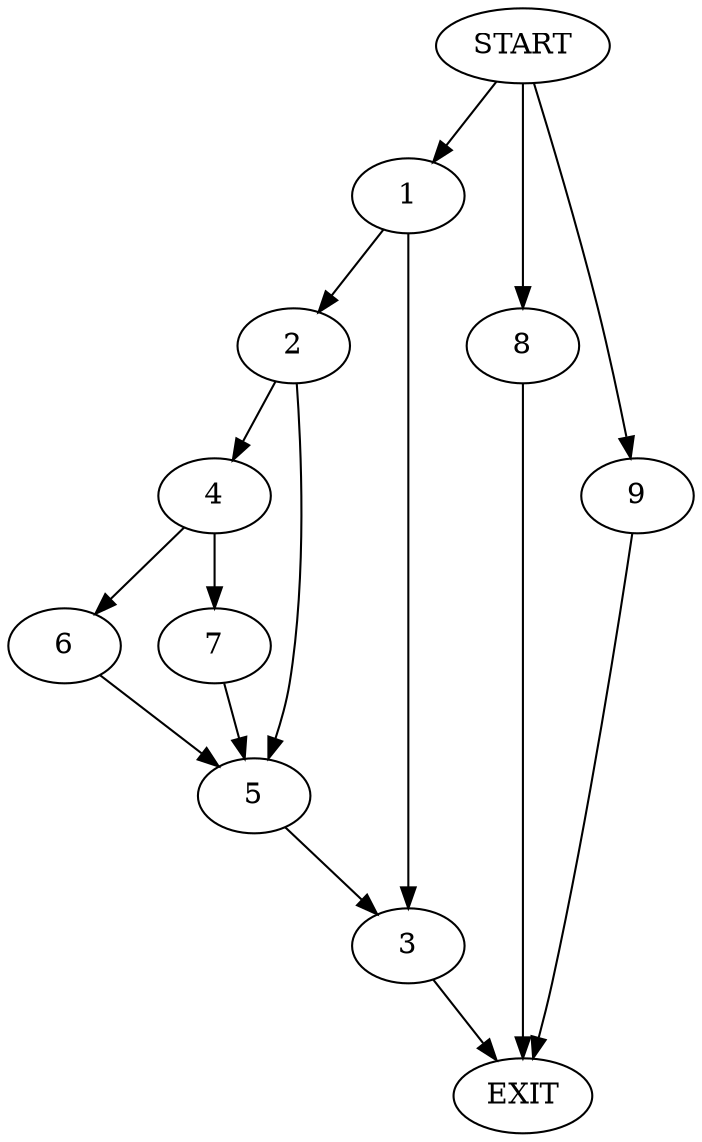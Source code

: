 digraph {
0 [label="START"]
10 [label="EXIT"]
0 -> 1
1 -> 2
1 -> 3
3 -> 10
2 -> 4
2 -> 5
5 -> 3
4 -> 6
4 -> 7
6 -> 5
7 -> 5
0 -> 8
8 -> 10
0 -> 9
9 -> 10
}
